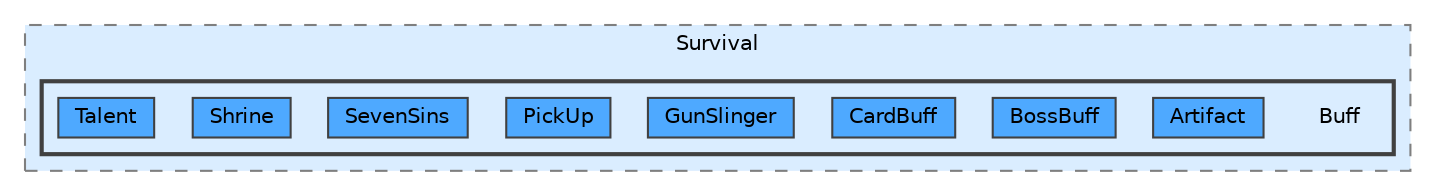 digraph "Q:/IdleWave/Projet/Assets/Scripts/RogueGenesia/Survival/Buff"
{
 // LATEX_PDF_SIZE
  bgcolor="transparent";
  edge [fontname=Helvetica,fontsize=10,labelfontname=Helvetica,labelfontsize=10];
  node [fontname=Helvetica,fontsize=10,shape=box,height=0.2,width=0.4];
  compound=true
  subgraph clusterdir_2d909ba704f47538bf61aa9015000ce8 {
    graph [ bgcolor="#daedff", pencolor="grey50", label="Survival", fontname=Helvetica,fontsize=10 style="filled,dashed", URL="dir_2d909ba704f47538bf61aa9015000ce8.html",tooltip=""]
  subgraph clusterdir_fd73079aba80a91e057034f675db5c1f {
    graph [ bgcolor="#daedff", pencolor="grey25", label="", fontname=Helvetica,fontsize=10 style="filled,bold", URL="dir_fd73079aba80a91e057034f675db5c1f.html",tooltip=""]
    dir_fd73079aba80a91e057034f675db5c1f [shape=plaintext, label="Buff"];
  dir_4b6935bc1965366c77c70f48cf019d0f [label="Artifact", fillcolor="#4ea9ff", color="grey25", style="filled", URL="dir_4b6935bc1965366c77c70f48cf019d0f.html",tooltip=""];
  dir_aa640e35ea870c01b882cd36cf84f810 [label="BossBuff", fillcolor="#4ea9ff", color="grey25", style="filled", URL="dir_aa640e35ea870c01b882cd36cf84f810.html",tooltip=""];
  dir_229dd3bac22000ba5281af28afe19d10 [label="CardBuff", fillcolor="#4ea9ff", color="grey25", style="filled", URL="dir_229dd3bac22000ba5281af28afe19d10.html",tooltip=""];
  dir_5325d196e48a7791bf4f43015dfdad19 [label="GunSlinger", fillcolor="#4ea9ff", color="grey25", style="filled", URL="dir_5325d196e48a7791bf4f43015dfdad19.html",tooltip=""];
  dir_10eae6b4f65a0f58c86d019fdf49ef11 [label="PickUp", fillcolor="#4ea9ff", color="grey25", style="filled", URL="dir_10eae6b4f65a0f58c86d019fdf49ef11.html",tooltip=""];
  dir_d29b91f0695a4d7aec2cc150a9602b0a [label="SevenSins", fillcolor="#4ea9ff", color="grey25", style="filled", URL="dir_d29b91f0695a4d7aec2cc150a9602b0a.html",tooltip=""];
  dir_04dff73bc0f5ce7709e3e1a1c1ff495d [label="Shrine", fillcolor="#4ea9ff", color="grey25", style="filled", URL="dir_04dff73bc0f5ce7709e3e1a1c1ff495d.html",tooltip=""];
  dir_f8c651af15bbf7e2b3157402f2bccb71 [label="Talent", fillcolor="#4ea9ff", color="grey25", style="filled", URL="dir_f8c651af15bbf7e2b3157402f2bccb71.html",tooltip=""];
  }
  }
}
